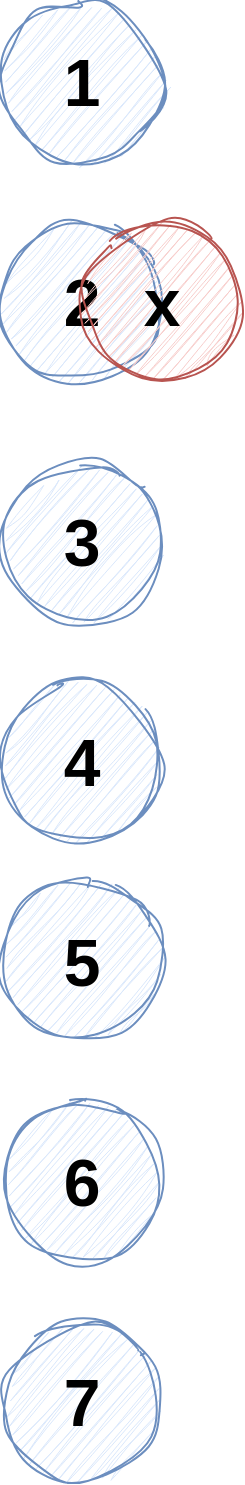 <mxfile version="24.2.2" type="github">
  <diagram name="Page-1" id="DCzDYACnVet0MsWSolrr">
    <mxGraphModel dx="1382" dy="754" grid="1" gridSize="10" guides="1" tooltips="1" connect="1" arrows="1" fold="1" page="1" pageScale="1" pageWidth="827" pageHeight="1169" math="0" shadow="0">
      <root>
        <mxCell id="0" />
        <mxCell id="1" parent="0" />
        <mxCell id="4V0McbE_D4DIKSxTv3Um-1" value="&lt;font face=&quot;Helvetica&quot; size=&quot;1&quot;&gt;&lt;b style=&quot;font-size: 33px;&quot;&gt;1&lt;/b&gt;&lt;/font&gt;" style="ellipse;whiteSpace=wrap;html=1;aspect=fixed;sketch=1;hachureGap=4;jiggle=2;curveFitting=1;fontFamily=Architects Daughter;fontSource=https%3A%2F%2Ffonts.googleapis.com%2Fcss%3Ffamily%3DArchitects%2BDaughter;fillColor=#dae8fc;strokeColor=#6c8ebf;" vertex="1" parent="1">
          <mxGeometry x="440" y="190" width="80" height="80" as="geometry" />
        </mxCell>
        <mxCell id="4V0McbE_D4DIKSxTv3Um-2" value="&lt;font face=&quot;Helvetica&quot; size=&quot;1&quot;&gt;&lt;b style=&quot;font-size: 33px;&quot;&gt;2&lt;/b&gt;&lt;/font&gt;" style="ellipse;whiteSpace=wrap;html=1;aspect=fixed;sketch=1;hachureGap=4;jiggle=2;curveFitting=1;fontFamily=Architects Daughter;fontSource=https%3A%2F%2Ffonts.googleapis.com%2Fcss%3Ffamily%3DArchitects%2BDaughter;fillColor=#dae8fc;strokeColor=#6c8ebf;" vertex="1" parent="1">
          <mxGeometry x="440" y="300" width="80" height="80" as="geometry" />
        </mxCell>
        <mxCell id="4V0McbE_D4DIKSxTv3Um-3" value="&lt;font face=&quot;Helvetica&quot; size=&quot;1&quot;&gt;&lt;b style=&quot;font-size: 33px;&quot;&gt;3&lt;/b&gt;&lt;/font&gt;" style="ellipse;whiteSpace=wrap;html=1;aspect=fixed;sketch=1;hachureGap=4;jiggle=2;curveFitting=1;fontFamily=Architects Daughter;fontSource=https%3A%2F%2Ffonts.googleapis.com%2Fcss%3Ffamily%3DArchitects%2BDaughter;fillColor=#dae8fc;strokeColor=#6c8ebf;" vertex="1" parent="1">
          <mxGeometry x="440" y="420" width="80" height="80" as="geometry" />
        </mxCell>
        <mxCell id="4V0McbE_D4DIKSxTv3Um-4" value="&lt;font face=&quot;Helvetica&quot; size=&quot;1&quot;&gt;&lt;b style=&quot;font-size: 33px;&quot;&gt;x&lt;/b&gt;&lt;/font&gt;" style="ellipse;whiteSpace=wrap;html=1;aspect=fixed;sketch=1;hachureGap=4;jiggle=2;curveFitting=1;fontFamily=Architects Daughter;fontSource=https%3A%2F%2Ffonts.googleapis.com%2Fcss%3Ffamily%3DArchitects%2BDaughter;fillColor=#f8cecc;strokeColor=#b85450;" vertex="1" parent="1">
          <mxGeometry x="480" y="300" width="80" height="80" as="geometry" />
        </mxCell>
        <mxCell id="4V0McbE_D4DIKSxTv3Um-5" value="&lt;font face=&quot;Helvetica&quot; size=&quot;1&quot;&gt;&lt;b style=&quot;font-size: 33px;&quot;&gt;4&lt;/b&gt;&lt;/font&gt;" style="ellipse;whiteSpace=wrap;html=1;aspect=fixed;sketch=1;hachureGap=4;jiggle=2;curveFitting=1;fontFamily=Architects Daughter;fontSource=https%3A%2F%2Ffonts.googleapis.com%2Fcss%3Ffamily%3DArchitects%2BDaughter;fillColor=#dae8fc;strokeColor=#6c8ebf;" vertex="1" parent="1">
          <mxGeometry x="440" y="530" width="80" height="80" as="geometry" />
        </mxCell>
        <mxCell id="4V0McbE_D4DIKSxTv3Um-6" value="&lt;font face=&quot;Helvetica&quot; size=&quot;1&quot;&gt;&lt;b style=&quot;font-size: 33px;&quot;&gt;5&lt;/b&gt;&lt;/font&gt;" style="ellipse;whiteSpace=wrap;html=1;aspect=fixed;sketch=1;hachureGap=4;jiggle=2;curveFitting=1;fontFamily=Architects Daughter;fontSource=https%3A%2F%2Ffonts.googleapis.com%2Fcss%3Ffamily%3DArchitects%2BDaughter;fillColor=#dae8fc;strokeColor=#6c8ebf;" vertex="1" parent="1">
          <mxGeometry x="440" y="630" width="80" height="80" as="geometry" />
        </mxCell>
        <mxCell id="4V0McbE_D4DIKSxTv3Um-7" value="&lt;font face=&quot;Helvetica&quot; size=&quot;1&quot;&gt;&lt;b style=&quot;font-size: 33px;&quot;&gt;6&lt;/b&gt;&lt;/font&gt;" style="ellipse;whiteSpace=wrap;html=1;aspect=fixed;sketch=1;hachureGap=4;jiggle=2;curveFitting=1;fontFamily=Architects Daughter;fontSource=https%3A%2F%2Ffonts.googleapis.com%2Fcss%3Ffamily%3DArchitects%2BDaughter;fillColor=#dae8fc;strokeColor=#6c8ebf;" vertex="1" parent="1">
          <mxGeometry x="440" y="740" width="80" height="80" as="geometry" />
        </mxCell>
        <mxCell id="4V0McbE_D4DIKSxTv3Um-8" value="&lt;font face=&quot;Helvetica&quot; size=&quot;1&quot;&gt;&lt;b style=&quot;font-size: 33px;&quot;&gt;7&lt;/b&gt;&lt;/font&gt;" style="ellipse;whiteSpace=wrap;html=1;aspect=fixed;sketch=1;hachureGap=4;jiggle=2;curveFitting=1;fontFamily=Architects Daughter;fontSource=https%3A%2F%2Ffonts.googleapis.com%2Fcss%3Ffamily%3DArchitects%2BDaughter;fillColor=#dae8fc;strokeColor=#6c8ebf;" vertex="1" parent="1">
          <mxGeometry x="440" y="850" width="80" height="80" as="geometry" />
        </mxCell>
      </root>
    </mxGraphModel>
  </diagram>
</mxfile>

